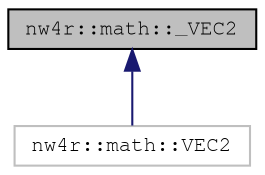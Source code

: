 digraph "nw4r::math::_VEC2"
{
 // LATEX_PDF_SIZE
  edge [fontname="FreeMono",fontsize="10",labelfontname="FreeMono",labelfontsize="10"];
  node [fontname="FreeMono",fontsize="10",shape=record];
  Node1 [label="nw4r::math::_VEC2",height=0.2,width=0.4,color="black", fillcolor="grey75", style="filled", fontcolor="black",tooltip=" "];
  Node1 -> Node2 [dir="back",color="midnightblue",fontsize="10",style="solid",fontname="FreeMono"];
  Node2 [label="nw4r::math::VEC2",height=0.2,width=0.4,color="grey75", fillcolor="white", style="filled",URL="$structnw4r_1_1math_1_1_v_e_c2.html",tooltip=" "];
}
